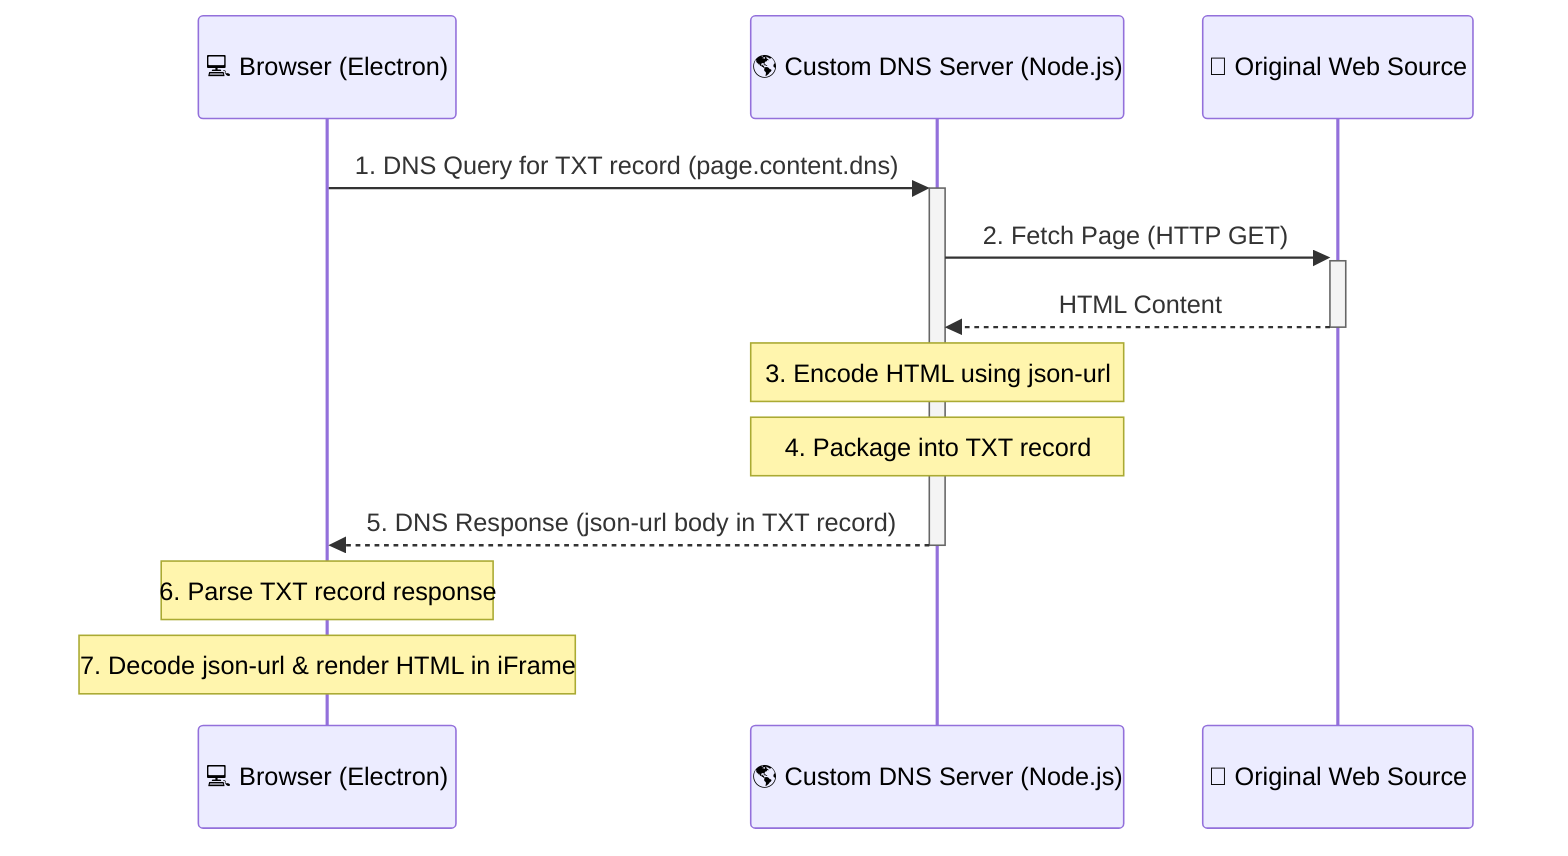 sequenceDiagram
    participant Browser as 💻 Browser (Electron)
    participant DNS as 🌎 Custom DNS Server (Node.js)
    participant Web as 📄 Original Web Source

    Browser->>+DNS: 1. DNS Query for TXT record (page.content.dns)
    DNS->>+Web: 2. Fetch Page (HTTP GET)
    Web-->>-DNS: HTML Content
    Note over DNS: 3. Encode HTML using json-url
    Note over DNS: 4. Package into TXT record
    DNS-->>-Browser: 5. DNS Response (json-url body in TXT record)
    Note over Browser: 6. Parse TXT record response    
    Note over Browser: 7. Decode json-url & render HTML in iFrame